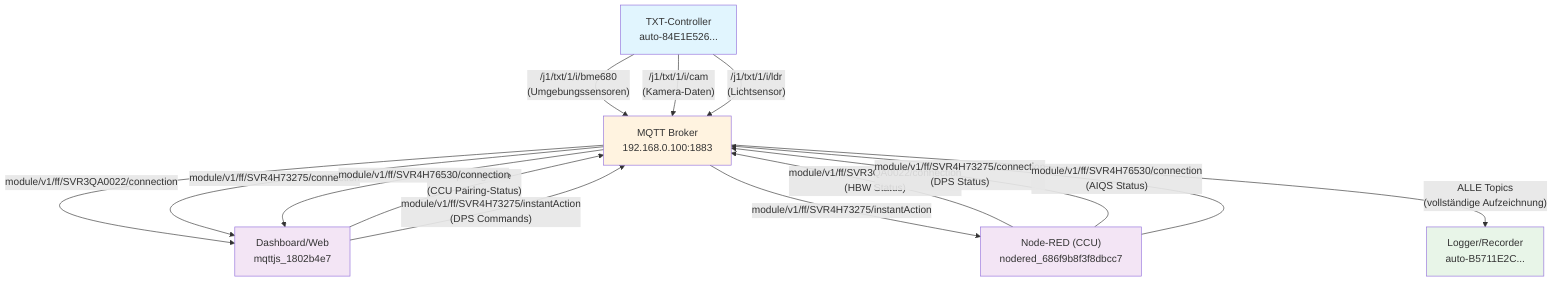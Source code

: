 graph TD
    TXT["TXT-Controller<br/>auto-84E1E526..."]
    CCU["Node-RED (CCU)<br/>nodered_686f9b8f3f8dbcc7"]
    DASH["Dashboard/Web<br/>mqttjs_1802b4e7"]
    LOG["Logger/Recorder<br/>auto-B5711E2C..."]
    BROKER["MQTT Broker<br/>192.168.0.100:1883"]
    
    %% TXT to Broker
    TXT -->|"/j1/txt/1/i/bme680<br/>(Umgebungssensoren)"| BROKER
    TXT -->|"/j1/txt/1/i/cam<br/>(Kamera-Daten)"| BROKER
    TXT -->|"/j1/txt/1/i/ldr<br/>(Lichtsensor)"| BROKER
    
    %% CCU to Broker
    CCU -->|"module/v1/ff/SVR3QA0022/connection<br/>(HBW Status)"| BROKER
    CCU -->|"module/v1/ff/SVR4H73275/connection<br/>(DPS Status)"| BROKER
    CCU -->|"module/v1/ff/SVR4H76530/connection<br/>(AIQS Status)"| BROKER
    
    %% Dashboard to Broker
    DASH -->|"ccu/pairing/state<br/>(CCU Pairing-Status)"| BROKER
    DASH -->|"module/v1/ff/SVR4H73275/instantAction<br/>(DPS Commands)"| BROKER
    
    %% Broker to Dashboard
    BROKER -->|"module/v1/ff/SVR3QA0022/connection"| DASH
    BROKER -->|"module/v1/ff/SVR4H73275/connection"| DASH
    BROKER -->|"module/v1/ff/SVR4H76530/connection"| DASH
    
    %% Broker to CCU
    BROKER -->|"module/v1/ff/SVR4H73275/instantAction"| CCU
    
    %% Broker to Logger (ALL Topics)
    BROKER -->|"ALLE Topics<br/>(vollständige Aufzeichnung)"| LOG
    
    %% Styling
    classDef publisher fill:#e1f5fe
    classDef subscriber fill:#f3e5f5
    classDef broker fill:#fff3e0
    classDef logger fill:#e8f5e8
    
    class TXT,CCU,DASH publisher
    class DASH,CCU,LOG subscriber
    class BROKER broker
    class LOG logger